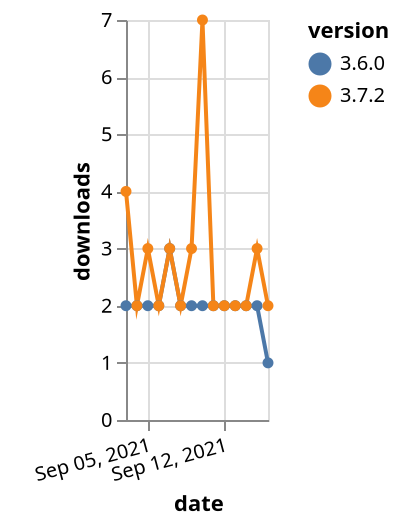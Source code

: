 {"$schema": "https://vega.github.io/schema/vega-lite/v5.json", "description": "A simple bar chart with embedded data.", "data": {"values": [{"date": "2021-09-03", "total": 2294, "delta": 2, "version": "3.6.0"}, {"date": "2021-09-04", "total": 2296, "delta": 2, "version": "3.6.0"}, {"date": "2021-09-05", "total": 2298, "delta": 2, "version": "3.6.0"}, {"date": "2021-09-06", "total": 2300, "delta": 2, "version": "3.6.0"}, {"date": "2021-09-07", "total": 2303, "delta": 3, "version": "3.6.0"}, {"date": "2021-09-08", "total": 2305, "delta": 2, "version": "3.6.0"}, {"date": "2021-09-09", "total": 2307, "delta": 2, "version": "3.6.0"}, {"date": "2021-09-10", "total": 2309, "delta": 2, "version": "3.6.0"}, {"date": "2021-09-11", "total": 2311, "delta": 2, "version": "3.6.0"}, {"date": "2021-09-12", "total": 2313, "delta": 2, "version": "3.6.0"}, {"date": "2021-09-13", "total": 2315, "delta": 2, "version": "3.6.0"}, {"date": "2021-09-14", "total": 2317, "delta": 2, "version": "3.6.0"}, {"date": "2021-09-15", "total": 2319, "delta": 2, "version": "3.6.0"}, {"date": "2021-09-16", "total": 2320, "delta": 1, "version": "3.6.0"}, {"date": "2021-09-03", "total": 2818, "delta": 4, "version": "3.7.2"}, {"date": "2021-09-04", "total": 2820, "delta": 2, "version": "3.7.2"}, {"date": "2021-09-05", "total": 2823, "delta": 3, "version": "3.7.2"}, {"date": "2021-09-06", "total": 2825, "delta": 2, "version": "3.7.2"}, {"date": "2021-09-07", "total": 2828, "delta": 3, "version": "3.7.2"}, {"date": "2021-09-08", "total": 2830, "delta": 2, "version": "3.7.2"}, {"date": "2021-09-09", "total": 2833, "delta": 3, "version": "3.7.2"}, {"date": "2021-09-10", "total": 2840, "delta": 7, "version": "3.7.2"}, {"date": "2021-09-11", "total": 2842, "delta": 2, "version": "3.7.2"}, {"date": "2021-09-12", "total": 2844, "delta": 2, "version": "3.7.2"}, {"date": "2021-09-13", "total": 2846, "delta": 2, "version": "3.7.2"}, {"date": "2021-09-14", "total": 2848, "delta": 2, "version": "3.7.2"}, {"date": "2021-09-15", "total": 2851, "delta": 3, "version": "3.7.2"}, {"date": "2021-09-16", "total": 2853, "delta": 2, "version": "3.7.2"}]}, "width": "container", "mark": {"type": "line", "point": {"filled": true}}, "encoding": {"x": {"field": "date", "type": "temporal", "timeUnit": "yearmonthdate", "title": "date", "axis": {"labelAngle": -15}}, "y": {"field": "delta", "type": "quantitative", "title": "downloads"}, "color": {"field": "version", "type": "nominal"}, "tooltip": {"field": "delta"}}}